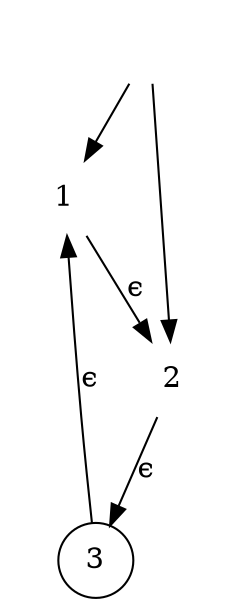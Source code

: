 digraph nfa {
	Start [label="" shape=none]
	1 [label=1 shape=plaintext]
	2 [label=2 shape=plaintext]
	3 [label=3 shape=circle]
	Start -> 1
	Start -> 2
	2 -> 3 [label="ϵ"]
	1 -> 2 [label="ϵ"]
	3 -> 1 [label="ϵ"]
}
